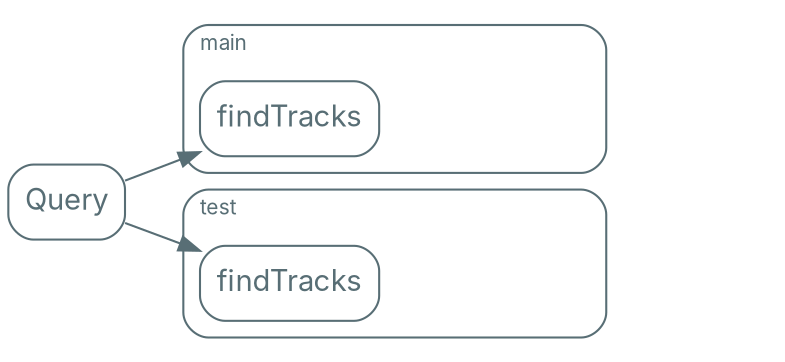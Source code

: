 digraph {
    compound=true
    bgcolor=transparent
    rankdir=LR

    // Default theme: enabled
    node[shape="rectangle" style="rounded,filled" color="#586E75" fillcolor="#ffffff" fontcolor="#586E75" fontname="Inter,Arial"]
    edge[color="#586E75" fontcolor="#586E75" fontname="Inter,Arial" fontsize=11]

    subgraph cluster_0 {
        color="#586E75"
        style=rounded
        fontcolor="#586E75"
        fontname="Inter,Arial"
        fontsize=10
        labeljust=l
        label=main

        System[label="findTracks"]
        Result[label="Results" style=invis]
    }

    subgraph cluster_1 {
        color="#586E75"
        style=rounded
        fontcolor="#586E75"
        fontname="Inter,Arial"
        fontsize=10
        labeljust=l
        label=test

        System2[label="findTracks"]
        Result2[label="Results" style=invis]
    }

    Input[label=Query]
    Relation[label="≠" style=invis]

    Input -> System
    Input -> System2
    System -> Result[style=invis]
    System2 -> Result2[style=invis]

    Result -> Relation[style=invis]
    Result2 -> Relation[style=invis]

}
